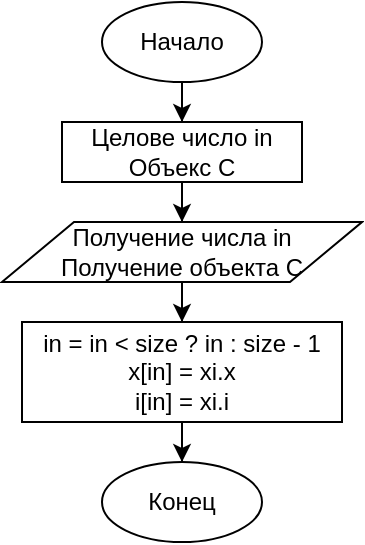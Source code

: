 <mxfile version="13.1.14" type="device"><diagram id="Hsi1N0cberL_-BoPGEi5" name="Page-1"><mxGraphModel dx="445" dy="177" grid="1" gridSize="10" guides="1" tooltips="1" connect="1" arrows="1" fold="1" page="1" pageScale="1" pageWidth="850" pageHeight="1100" math="0" shadow="0"><root><mxCell id="0"/><mxCell id="1" parent="0"/><mxCell id="-UejWE-9VvF5JWy_LUue-6" style="edgeStyle=orthogonalEdgeStyle;rounded=0;orthogonalLoop=1;jettySize=auto;html=1;entryX=0.5;entryY=0;entryDx=0;entryDy=0;" edge="1" parent="1" source="-UejWE-9VvF5JWy_LUue-2" target="-UejWE-9VvF5JWy_LUue-3"><mxGeometry relative="1" as="geometry"/></mxCell><mxCell id="-UejWE-9VvF5JWy_LUue-2" value="Начало" style="ellipse;whiteSpace=wrap;html=1;" vertex="1" parent="1"><mxGeometry x="240" y="80" width="80" height="40" as="geometry"/></mxCell><mxCell id="-UejWE-9VvF5JWy_LUue-8" style="edgeStyle=orthogonalEdgeStyle;rounded=0;orthogonalLoop=1;jettySize=auto;html=1;entryX=0.5;entryY=0;entryDx=0;entryDy=0;" edge="1" parent="1" source="-UejWE-9VvF5JWy_LUue-3" target="-UejWE-9VvF5JWy_LUue-7"><mxGeometry relative="1" as="geometry"/></mxCell><mxCell id="-UejWE-9VvF5JWy_LUue-3" value="Целове число in&lt;br&gt;Объекс C" style="rounded=0;whiteSpace=wrap;html=1;" vertex="1" parent="1"><mxGeometry x="220" y="140" width="120" height="30" as="geometry"/></mxCell><mxCell id="-UejWE-9VvF5JWy_LUue-10" style="edgeStyle=orthogonalEdgeStyle;rounded=0;orthogonalLoop=1;jettySize=auto;html=1;entryX=0.5;entryY=0;entryDx=0;entryDy=0;" edge="1" parent="1" source="-UejWE-9VvF5JWy_LUue-7" target="-UejWE-9VvF5JWy_LUue-9"><mxGeometry relative="1" as="geometry"/></mxCell><mxCell id="-UejWE-9VvF5JWy_LUue-7" value="Получение числа in&lt;br&gt;Получение объекта C" style="shape=parallelogram;perimeter=parallelogramPerimeter;whiteSpace=wrap;html=1;" vertex="1" parent="1"><mxGeometry x="190" y="190" width="180" height="30" as="geometry"/></mxCell><mxCell id="-UejWE-9VvF5JWy_LUue-12" style="edgeStyle=orthogonalEdgeStyle;rounded=0;orthogonalLoop=1;jettySize=auto;html=1;" edge="1" parent="1" source="-UejWE-9VvF5JWy_LUue-9" target="-UejWE-9VvF5JWy_LUue-11"><mxGeometry relative="1" as="geometry"/></mxCell><mxCell id="-UejWE-9VvF5JWy_LUue-9" value="&lt;div&gt;in = in &amp;lt; size ?&amp;nbsp;&lt;span&gt;in : size - 1&lt;/span&gt;&lt;/div&gt;&lt;div&gt;&lt;span&gt;x[in] = xi.x&lt;/span&gt;&lt;/div&gt;&lt;div&gt;&lt;span&gt;i[in] = xi.i&lt;/span&gt;&lt;/div&gt;" style="rounded=0;whiteSpace=wrap;html=1;" vertex="1" parent="1"><mxGeometry x="200" y="240" width="160" height="50" as="geometry"/></mxCell><mxCell id="-UejWE-9VvF5JWy_LUue-11" value="Конец" style="ellipse;whiteSpace=wrap;html=1;" vertex="1" parent="1"><mxGeometry x="240" y="310" width="80" height="40" as="geometry"/></mxCell></root></mxGraphModel></diagram></mxfile>